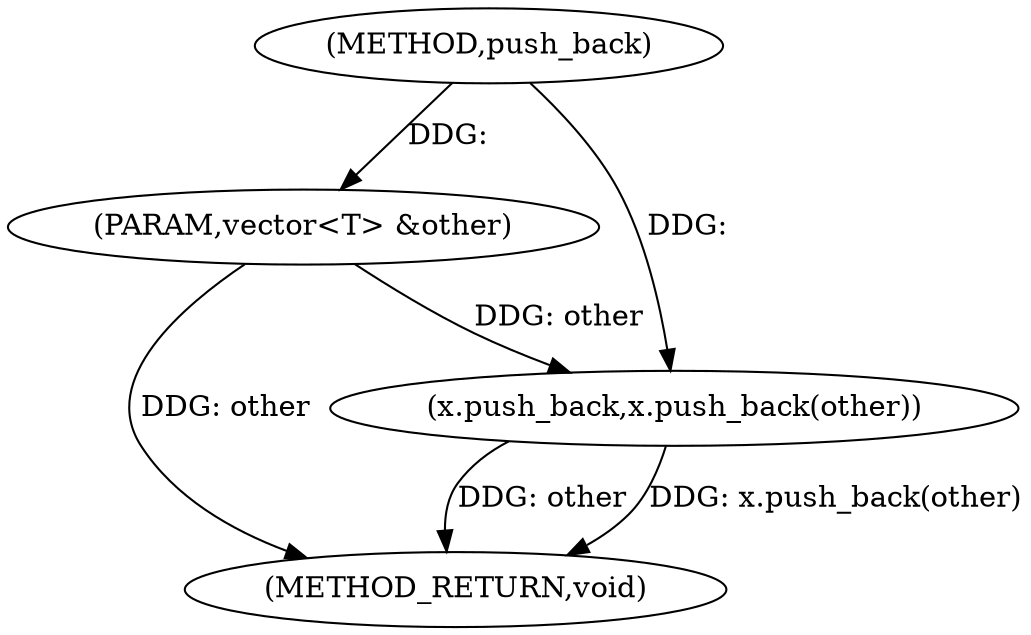 digraph "push_back" {  
"1000664" [label = "(METHOD,push_back)" ]
"1000669" [label = "(METHOD_RETURN,void)" ]
"1000665" [label = "(PARAM,vector<T> &other)" ]
"1000667" [label = "(x.push_back,x.push_back(other))" ]
  "1000665" -> "1000669"  [ label = "DDG: other"] 
  "1000667" -> "1000669"  [ label = "DDG: other"] 
  "1000667" -> "1000669"  [ label = "DDG: x.push_back(other)"] 
  "1000664" -> "1000665"  [ label = "DDG: "] 
  "1000665" -> "1000667"  [ label = "DDG: other"] 
  "1000664" -> "1000667"  [ label = "DDG: "] 
}
